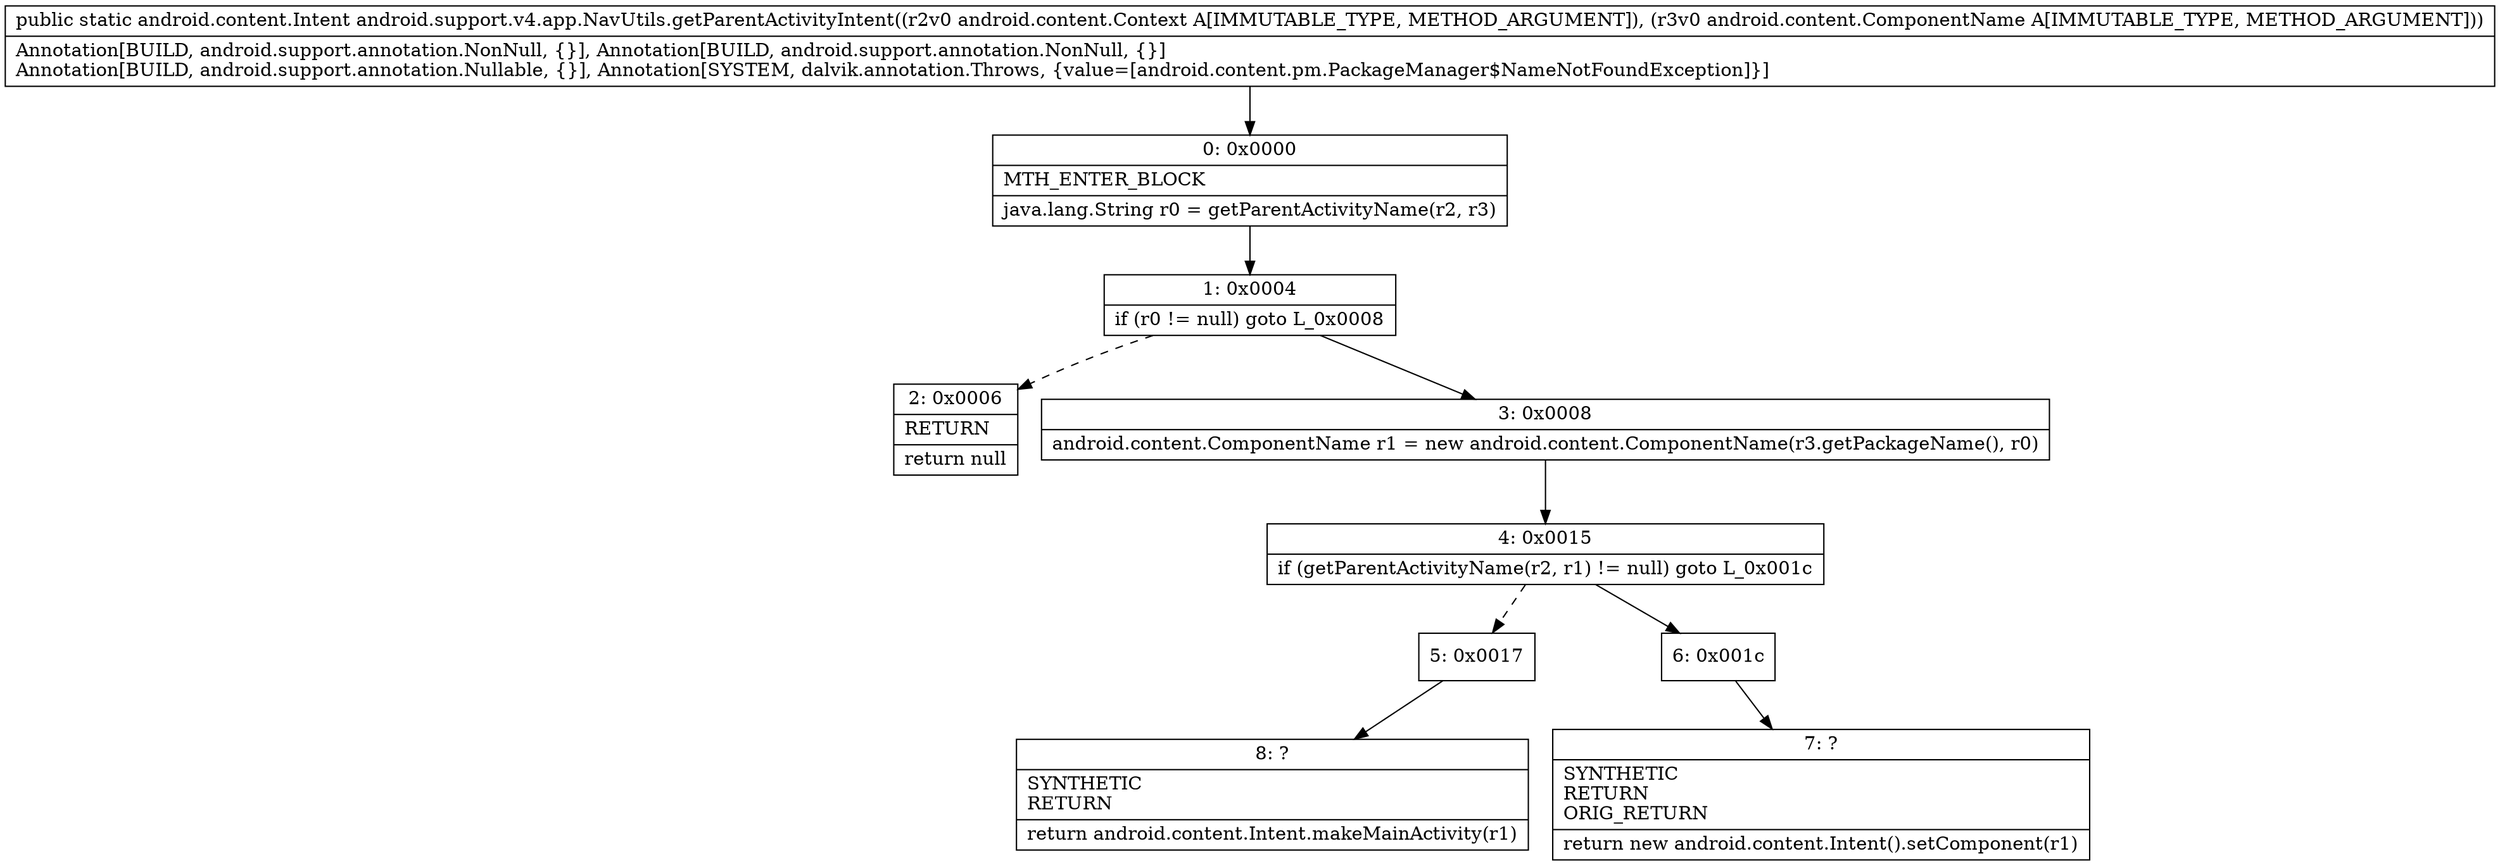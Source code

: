 digraph "CFG forandroid.support.v4.app.NavUtils.getParentActivityIntent(Landroid\/content\/Context;Landroid\/content\/ComponentName;)Landroid\/content\/Intent;" {
Node_0 [shape=record,label="{0\:\ 0x0000|MTH_ENTER_BLOCK\l|java.lang.String r0 = getParentActivityName(r2, r3)\l}"];
Node_1 [shape=record,label="{1\:\ 0x0004|if (r0 != null) goto L_0x0008\l}"];
Node_2 [shape=record,label="{2\:\ 0x0006|RETURN\l|return null\l}"];
Node_3 [shape=record,label="{3\:\ 0x0008|android.content.ComponentName r1 = new android.content.ComponentName(r3.getPackageName(), r0)\l}"];
Node_4 [shape=record,label="{4\:\ 0x0015|if (getParentActivityName(r2, r1) != null) goto L_0x001c\l}"];
Node_5 [shape=record,label="{5\:\ 0x0017}"];
Node_6 [shape=record,label="{6\:\ 0x001c}"];
Node_7 [shape=record,label="{7\:\ ?|SYNTHETIC\lRETURN\lORIG_RETURN\l|return new android.content.Intent().setComponent(r1)\l}"];
Node_8 [shape=record,label="{8\:\ ?|SYNTHETIC\lRETURN\l|return android.content.Intent.makeMainActivity(r1)\l}"];
MethodNode[shape=record,label="{public static android.content.Intent android.support.v4.app.NavUtils.getParentActivityIntent((r2v0 android.content.Context A[IMMUTABLE_TYPE, METHOD_ARGUMENT]), (r3v0 android.content.ComponentName A[IMMUTABLE_TYPE, METHOD_ARGUMENT]))  | Annotation[BUILD, android.support.annotation.NonNull, \{\}], Annotation[BUILD, android.support.annotation.NonNull, \{\}]\lAnnotation[BUILD, android.support.annotation.Nullable, \{\}], Annotation[SYSTEM, dalvik.annotation.Throws, \{value=[android.content.pm.PackageManager$NameNotFoundException]\}]\l}"];
MethodNode -> Node_0;
Node_0 -> Node_1;
Node_1 -> Node_2[style=dashed];
Node_1 -> Node_3;
Node_3 -> Node_4;
Node_4 -> Node_5[style=dashed];
Node_4 -> Node_6;
Node_5 -> Node_8;
Node_6 -> Node_7;
}

